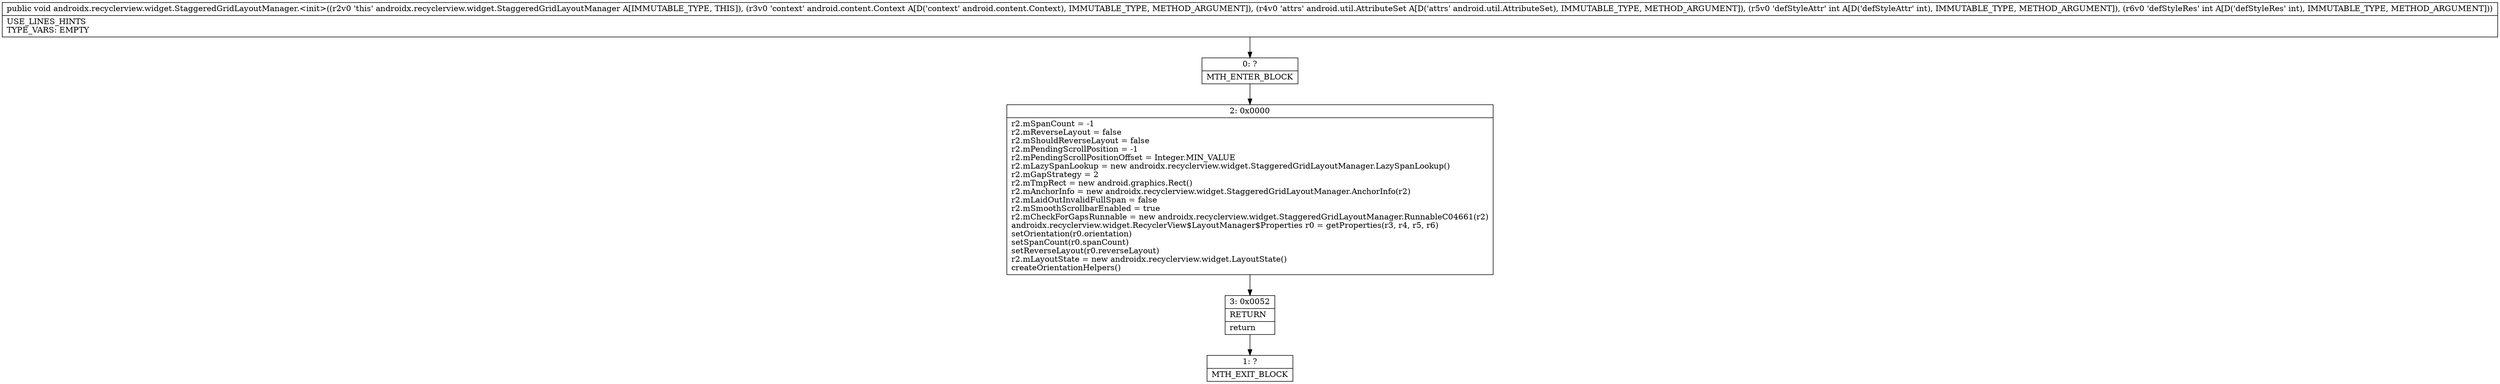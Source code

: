 digraph "CFG forandroidx.recyclerview.widget.StaggeredGridLayoutManager.\<init\>(Landroid\/content\/Context;Landroid\/util\/AttributeSet;II)V" {
Node_0 [shape=record,label="{0\:\ ?|MTH_ENTER_BLOCK\l}"];
Node_2 [shape=record,label="{2\:\ 0x0000|r2.mSpanCount = \-1\lr2.mReverseLayout = false\lr2.mShouldReverseLayout = false\lr2.mPendingScrollPosition = \-1\lr2.mPendingScrollPositionOffset = Integer.MIN_VALUE\lr2.mLazySpanLookup = new androidx.recyclerview.widget.StaggeredGridLayoutManager.LazySpanLookup()\lr2.mGapStrategy = 2\lr2.mTmpRect = new android.graphics.Rect()\lr2.mAnchorInfo = new androidx.recyclerview.widget.StaggeredGridLayoutManager.AnchorInfo(r2)\lr2.mLaidOutInvalidFullSpan = false\lr2.mSmoothScrollbarEnabled = true\lr2.mCheckForGapsRunnable = new androidx.recyclerview.widget.StaggeredGridLayoutManager.RunnableC04661(r2)\landroidx.recyclerview.widget.RecyclerView$LayoutManager$Properties r0 = getProperties(r3, r4, r5, r6)\lsetOrientation(r0.orientation)\lsetSpanCount(r0.spanCount)\lsetReverseLayout(r0.reverseLayout)\lr2.mLayoutState = new androidx.recyclerview.widget.LayoutState()\lcreateOrientationHelpers()\l}"];
Node_3 [shape=record,label="{3\:\ 0x0052|RETURN\l|return\l}"];
Node_1 [shape=record,label="{1\:\ ?|MTH_EXIT_BLOCK\l}"];
MethodNode[shape=record,label="{public void androidx.recyclerview.widget.StaggeredGridLayoutManager.\<init\>((r2v0 'this' androidx.recyclerview.widget.StaggeredGridLayoutManager A[IMMUTABLE_TYPE, THIS]), (r3v0 'context' android.content.Context A[D('context' android.content.Context), IMMUTABLE_TYPE, METHOD_ARGUMENT]), (r4v0 'attrs' android.util.AttributeSet A[D('attrs' android.util.AttributeSet), IMMUTABLE_TYPE, METHOD_ARGUMENT]), (r5v0 'defStyleAttr' int A[D('defStyleAttr' int), IMMUTABLE_TYPE, METHOD_ARGUMENT]), (r6v0 'defStyleRes' int A[D('defStyleRes' int), IMMUTABLE_TYPE, METHOD_ARGUMENT]))  | USE_LINES_HINTS\lTYPE_VARS: EMPTY\l}"];
MethodNode -> Node_0;Node_0 -> Node_2;
Node_2 -> Node_3;
Node_3 -> Node_1;
}

